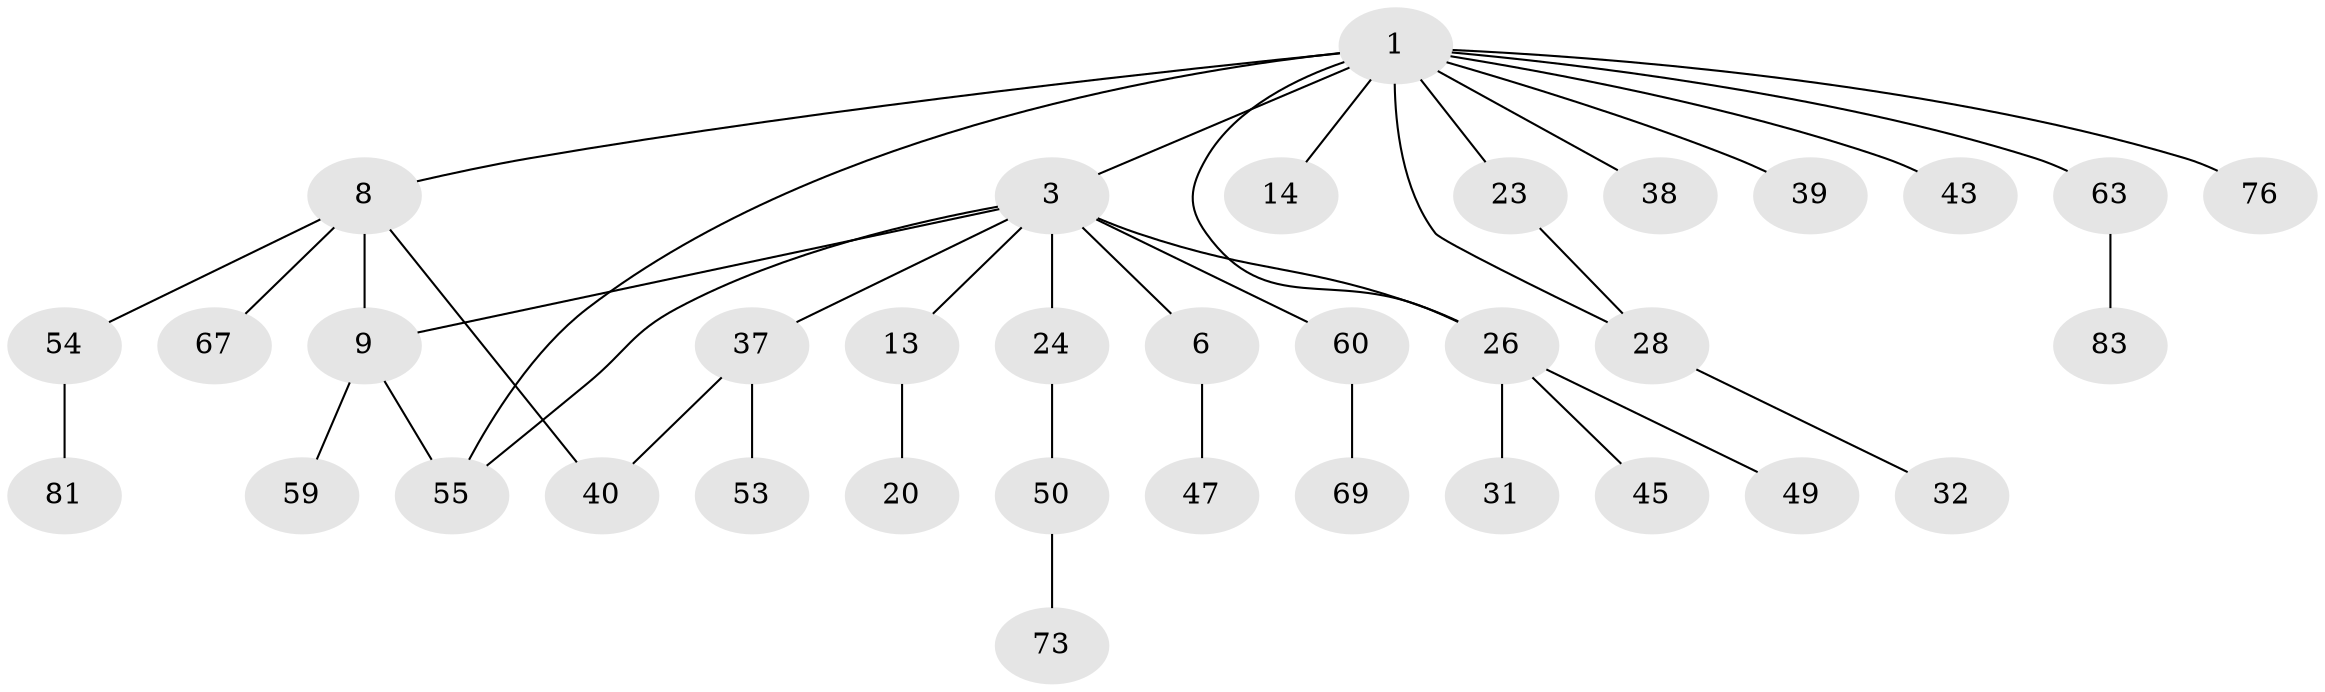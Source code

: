 // original degree distribution, {9: 0.011235955056179775, 2: 0.3707865168539326, 4: 0.07865168539325842, 5: 0.033707865168539325, 7: 0.011235955056179775, 3: 0.0898876404494382, 6: 0.011235955056179775, 1: 0.39325842696629215}
// Generated by graph-tools (version 1.1) at 2025/17/03/04/25 18:17:10]
// undirected, 35 vertices, 40 edges
graph export_dot {
graph [start="1"]
  node [color=gray90,style=filled];
  1 [super="+2+56+4+7+51+64"];
  3 [super="+5+11"];
  6 [super="+19"];
  8 [super="+25+41+18"];
  9 [super="+57+15"];
  13 [super="+62+36"];
  14 [super="+61"];
  20;
  23 [super="+30+46"];
  24;
  26 [super="+27+65"];
  28 [super="+29+71+80+33"];
  31 [super="+72"];
  32;
  37 [super="+42"];
  38;
  39 [super="+44"];
  40 [super="+82"];
  43;
  45;
  47 [super="+48"];
  49;
  50;
  53;
  54;
  55 [super="+78"];
  59;
  60;
  63;
  67;
  69;
  73;
  76;
  81;
  83;
  1 -- 3 [weight=2];
  1 -- 39;
  1 -- 43;
  1 -- 38;
  1 -- 23;
  1 -- 26;
  1 -- 28;
  1 -- 14;
  1 -- 63;
  1 -- 8;
  1 -- 76;
  1 -- 55;
  3 -- 37;
  3 -- 6;
  3 -- 55;
  3 -- 24;
  3 -- 9;
  3 -- 13;
  3 -- 26;
  3 -- 60;
  6 -- 47;
  8 -- 40;
  8 -- 9;
  8 -- 67;
  8 -- 54;
  9 -- 59;
  9 -- 55;
  13 -- 20;
  23 -- 28;
  24 -- 50;
  26 -- 49;
  26 -- 45;
  26 -- 31;
  28 -- 32;
  37 -- 40;
  37 -- 53;
  50 -- 73;
  54 -- 81;
  60 -- 69;
  63 -- 83;
}
